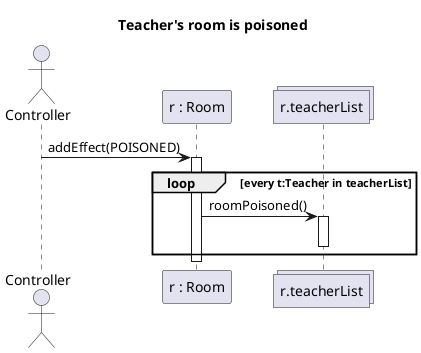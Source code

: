 @startuml teacher_room_poisoned
title Teacher's room is poisoned

actor Controller as c
participant "r : Room" as r
collections "r.teacherList" as s

c -> r : addEffect(POISONED)
Activate r
loop every t:Teacher in teacherList
r -> s : roomPoisoned()
Activate s
Deactivate s
end
Deactivate r

@enduml